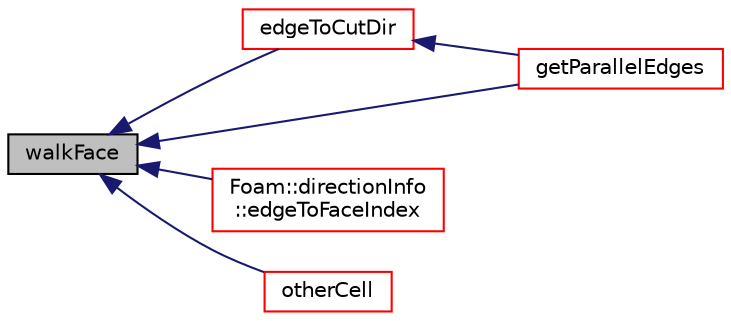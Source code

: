 digraph "walkFace"
{
  bgcolor="transparent";
  edge [fontname="Helvetica",fontsize="10",labelfontname="Helvetica",labelfontsize="10"];
  node [fontname="Helvetica",fontsize="10",shape=record];
  rankdir="LR";
  Node1 [label="walkFace",height=0.2,width=0.4,color="black", fillcolor="grey75", style="filled", fontcolor="black"];
  Node1 -> Node2 [dir="back",color="midnightblue",fontsize="10",style="solid",fontname="Helvetica"];
  Node2 [label="edgeToCutDir",height=0.2,width=0.4,color="red",URL="$a10813.html#aaae026ffd1b269c8a220c6bb1bc95fa7",tooltip="Given edge on hex find all &#39;parallel&#39; (i.e. non-connected) "];
  Node2 -> Node3 [dir="back",color="midnightblue",fontsize="10",style="solid",fontname="Helvetica"];
  Node3 [label="getParallelEdges",height=0.2,width=0.4,color="red",URL="$a10813.html#ae148ab8affa9ff06dbc08eb830e20a41",tooltip="Given edge on hex find other &#39;parallel&#39;, non-connected edges. "];
  Node1 -> Node4 [dir="back",color="midnightblue",fontsize="10",style="solid",fontname="Helvetica"];
  Node4 [label="Foam::directionInfo\l::edgeToFaceIndex",height=0.2,width=0.4,color="red",URL="$a00542.html#ae91026257717a2d46454adf53e72da4d",tooltip="Given edge on hex cell find corresponding edge on face. Is either. "];
  Node1 -> Node3 [dir="back",color="midnightblue",fontsize="10",style="solid",fontname="Helvetica"];
  Node1 -> Node5 [dir="back",color="midnightblue",fontsize="10",style="solid",fontname="Helvetica"];
  Node5 [label="otherCell",height=0.2,width=0.4,color="red",URL="$a10813.html#a27becdad7805cd82a048fa554a29ccbf",tooltip="Return cell on other side of face. Throws error. "];
}

